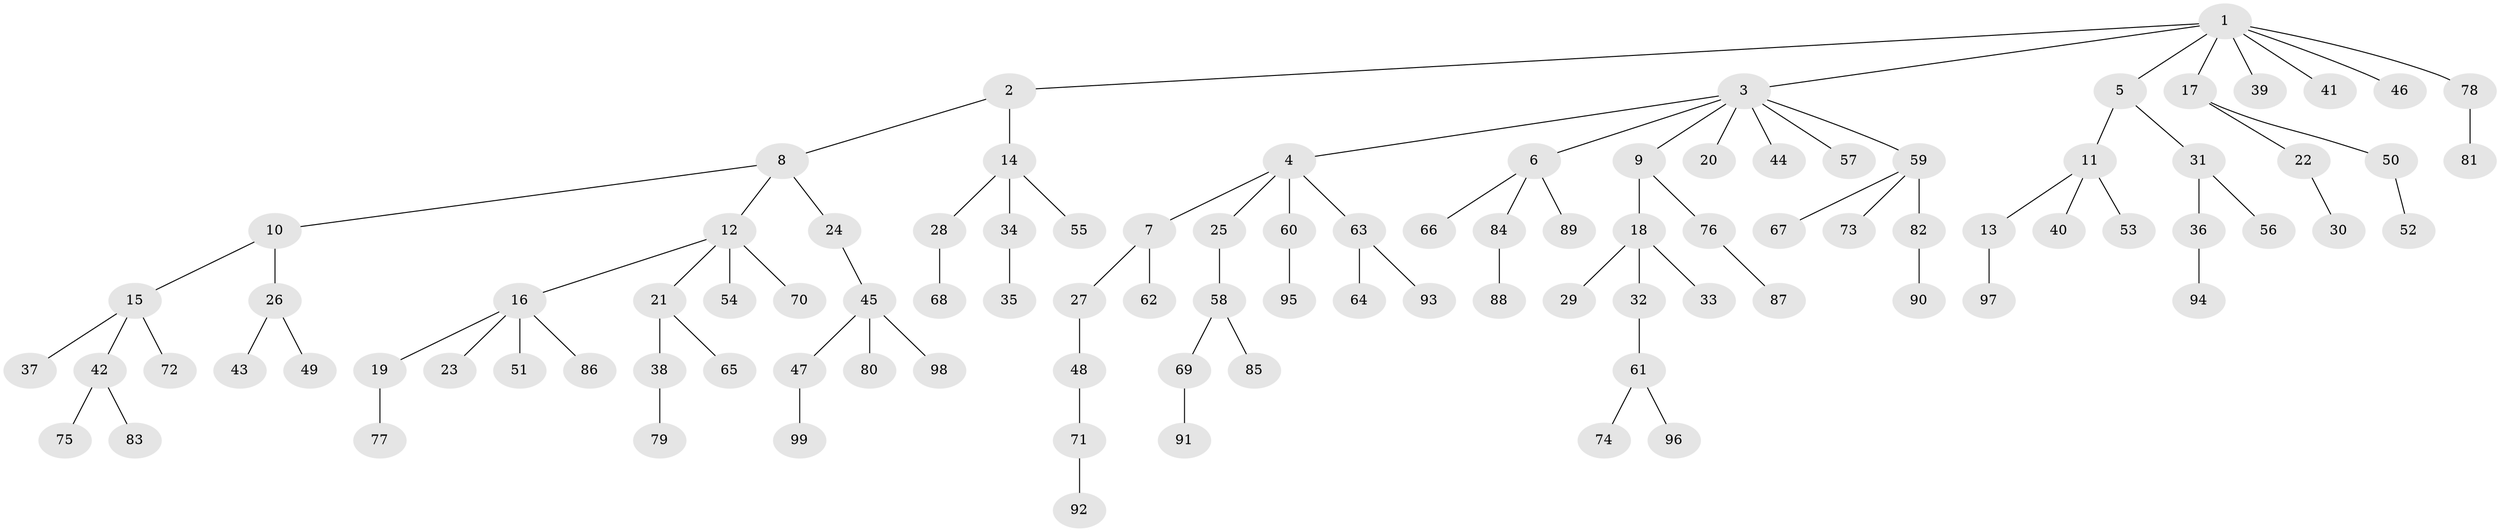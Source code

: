 // coarse degree distribution, {14: 0.015384615384615385, 5: 0.046153846153846156, 3: 0.09230769230769231, 2: 0.12307692307692308, 4: 0.09230769230769231, 1: 0.6307692307692307}
// Generated by graph-tools (version 1.1) at 2025/24/03/03/25 07:24:05]
// undirected, 99 vertices, 98 edges
graph export_dot {
graph [start="1"]
  node [color=gray90,style=filled];
  1;
  2;
  3;
  4;
  5;
  6;
  7;
  8;
  9;
  10;
  11;
  12;
  13;
  14;
  15;
  16;
  17;
  18;
  19;
  20;
  21;
  22;
  23;
  24;
  25;
  26;
  27;
  28;
  29;
  30;
  31;
  32;
  33;
  34;
  35;
  36;
  37;
  38;
  39;
  40;
  41;
  42;
  43;
  44;
  45;
  46;
  47;
  48;
  49;
  50;
  51;
  52;
  53;
  54;
  55;
  56;
  57;
  58;
  59;
  60;
  61;
  62;
  63;
  64;
  65;
  66;
  67;
  68;
  69;
  70;
  71;
  72;
  73;
  74;
  75;
  76;
  77;
  78;
  79;
  80;
  81;
  82;
  83;
  84;
  85;
  86;
  87;
  88;
  89;
  90;
  91;
  92;
  93;
  94;
  95;
  96;
  97;
  98;
  99;
  1 -- 2;
  1 -- 3;
  1 -- 5;
  1 -- 17;
  1 -- 39;
  1 -- 41;
  1 -- 46;
  1 -- 78;
  2 -- 8;
  2 -- 14;
  3 -- 4;
  3 -- 6;
  3 -- 9;
  3 -- 20;
  3 -- 44;
  3 -- 57;
  3 -- 59;
  4 -- 7;
  4 -- 25;
  4 -- 60;
  4 -- 63;
  5 -- 11;
  5 -- 31;
  6 -- 66;
  6 -- 84;
  6 -- 89;
  7 -- 27;
  7 -- 62;
  8 -- 10;
  8 -- 12;
  8 -- 24;
  9 -- 18;
  9 -- 76;
  10 -- 15;
  10 -- 26;
  11 -- 13;
  11 -- 40;
  11 -- 53;
  12 -- 16;
  12 -- 21;
  12 -- 54;
  12 -- 70;
  13 -- 97;
  14 -- 28;
  14 -- 34;
  14 -- 55;
  15 -- 37;
  15 -- 42;
  15 -- 72;
  16 -- 19;
  16 -- 23;
  16 -- 51;
  16 -- 86;
  17 -- 22;
  17 -- 50;
  18 -- 29;
  18 -- 32;
  18 -- 33;
  19 -- 77;
  21 -- 38;
  21 -- 65;
  22 -- 30;
  24 -- 45;
  25 -- 58;
  26 -- 43;
  26 -- 49;
  27 -- 48;
  28 -- 68;
  31 -- 36;
  31 -- 56;
  32 -- 61;
  34 -- 35;
  36 -- 94;
  38 -- 79;
  42 -- 75;
  42 -- 83;
  45 -- 47;
  45 -- 80;
  45 -- 98;
  47 -- 99;
  48 -- 71;
  50 -- 52;
  58 -- 69;
  58 -- 85;
  59 -- 67;
  59 -- 73;
  59 -- 82;
  60 -- 95;
  61 -- 74;
  61 -- 96;
  63 -- 64;
  63 -- 93;
  69 -- 91;
  71 -- 92;
  76 -- 87;
  78 -- 81;
  82 -- 90;
  84 -- 88;
}
